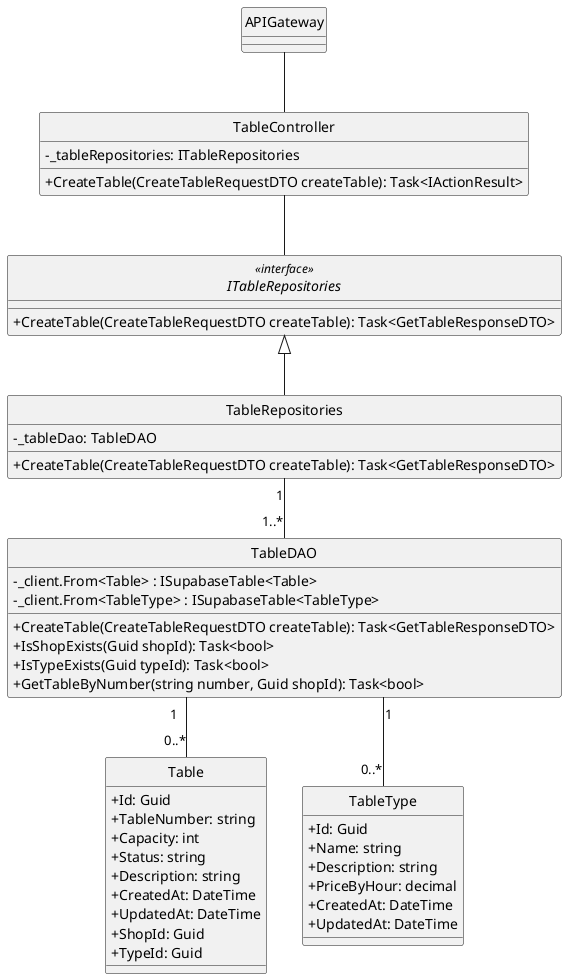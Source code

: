 @startuml
hide circle
skinparam classAttributeIconSize 0
skinparam linetype ortho


class APIGateway {
}
class TableController {
    - _tableRepositories: ITableRepositories
    + CreateTable(CreateTableRequestDTO createTable): Task<IActionResult> 
}

interface ITableRepositories <<interface>> {
    + CreateTable(CreateTableRequestDTO createTable): Task<GetTableResponseDTO> 
}

class TableRepositories {
    - _tableDao: TableDAO
    + CreateTable(CreateTableRequestDTO createTable): Task<GetTableResponseDTO>
}

class TableDAO {
    - _client.From<Table> : ISupabaseTable<Table>
    - _client.From<TableType> : ISupabaseTable<TableType>
    + CreateTable(CreateTableRequestDTO createTable): Task<GetTableResponseDTO> 
    + IsShopExists(Guid shopId): Task<bool> 
    + IsTypeExists(Guid typeId): Task<bool> 
    + GetTableByNumber(string number, Guid shopId): Task<bool> 
}

class Table {
    + Id: Guid
    + TableNumber: string
    + Capacity: int
    + Status: string
    + Description: string
    + CreatedAt: DateTime
    + UpdatedAt: DateTime
    + ShopId: Guid
    + TypeId: Guid
}

class TableType {
    + Id: Guid
    + Name: string
    + Description: string
    + PriceByHour: decimal
    + CreatedAt: DateTime
    + UpdatedAt: DateTime
}

APIGateway -- TableController
TableController -- ITableRepositories
ITableRepositories <|-- TableRepositories
TableRepositories "1"--"1..*" TableDAO
TableDAO "1"--"0..*" Table
TableDAO "1"--"0..*" TableType

@enduml
